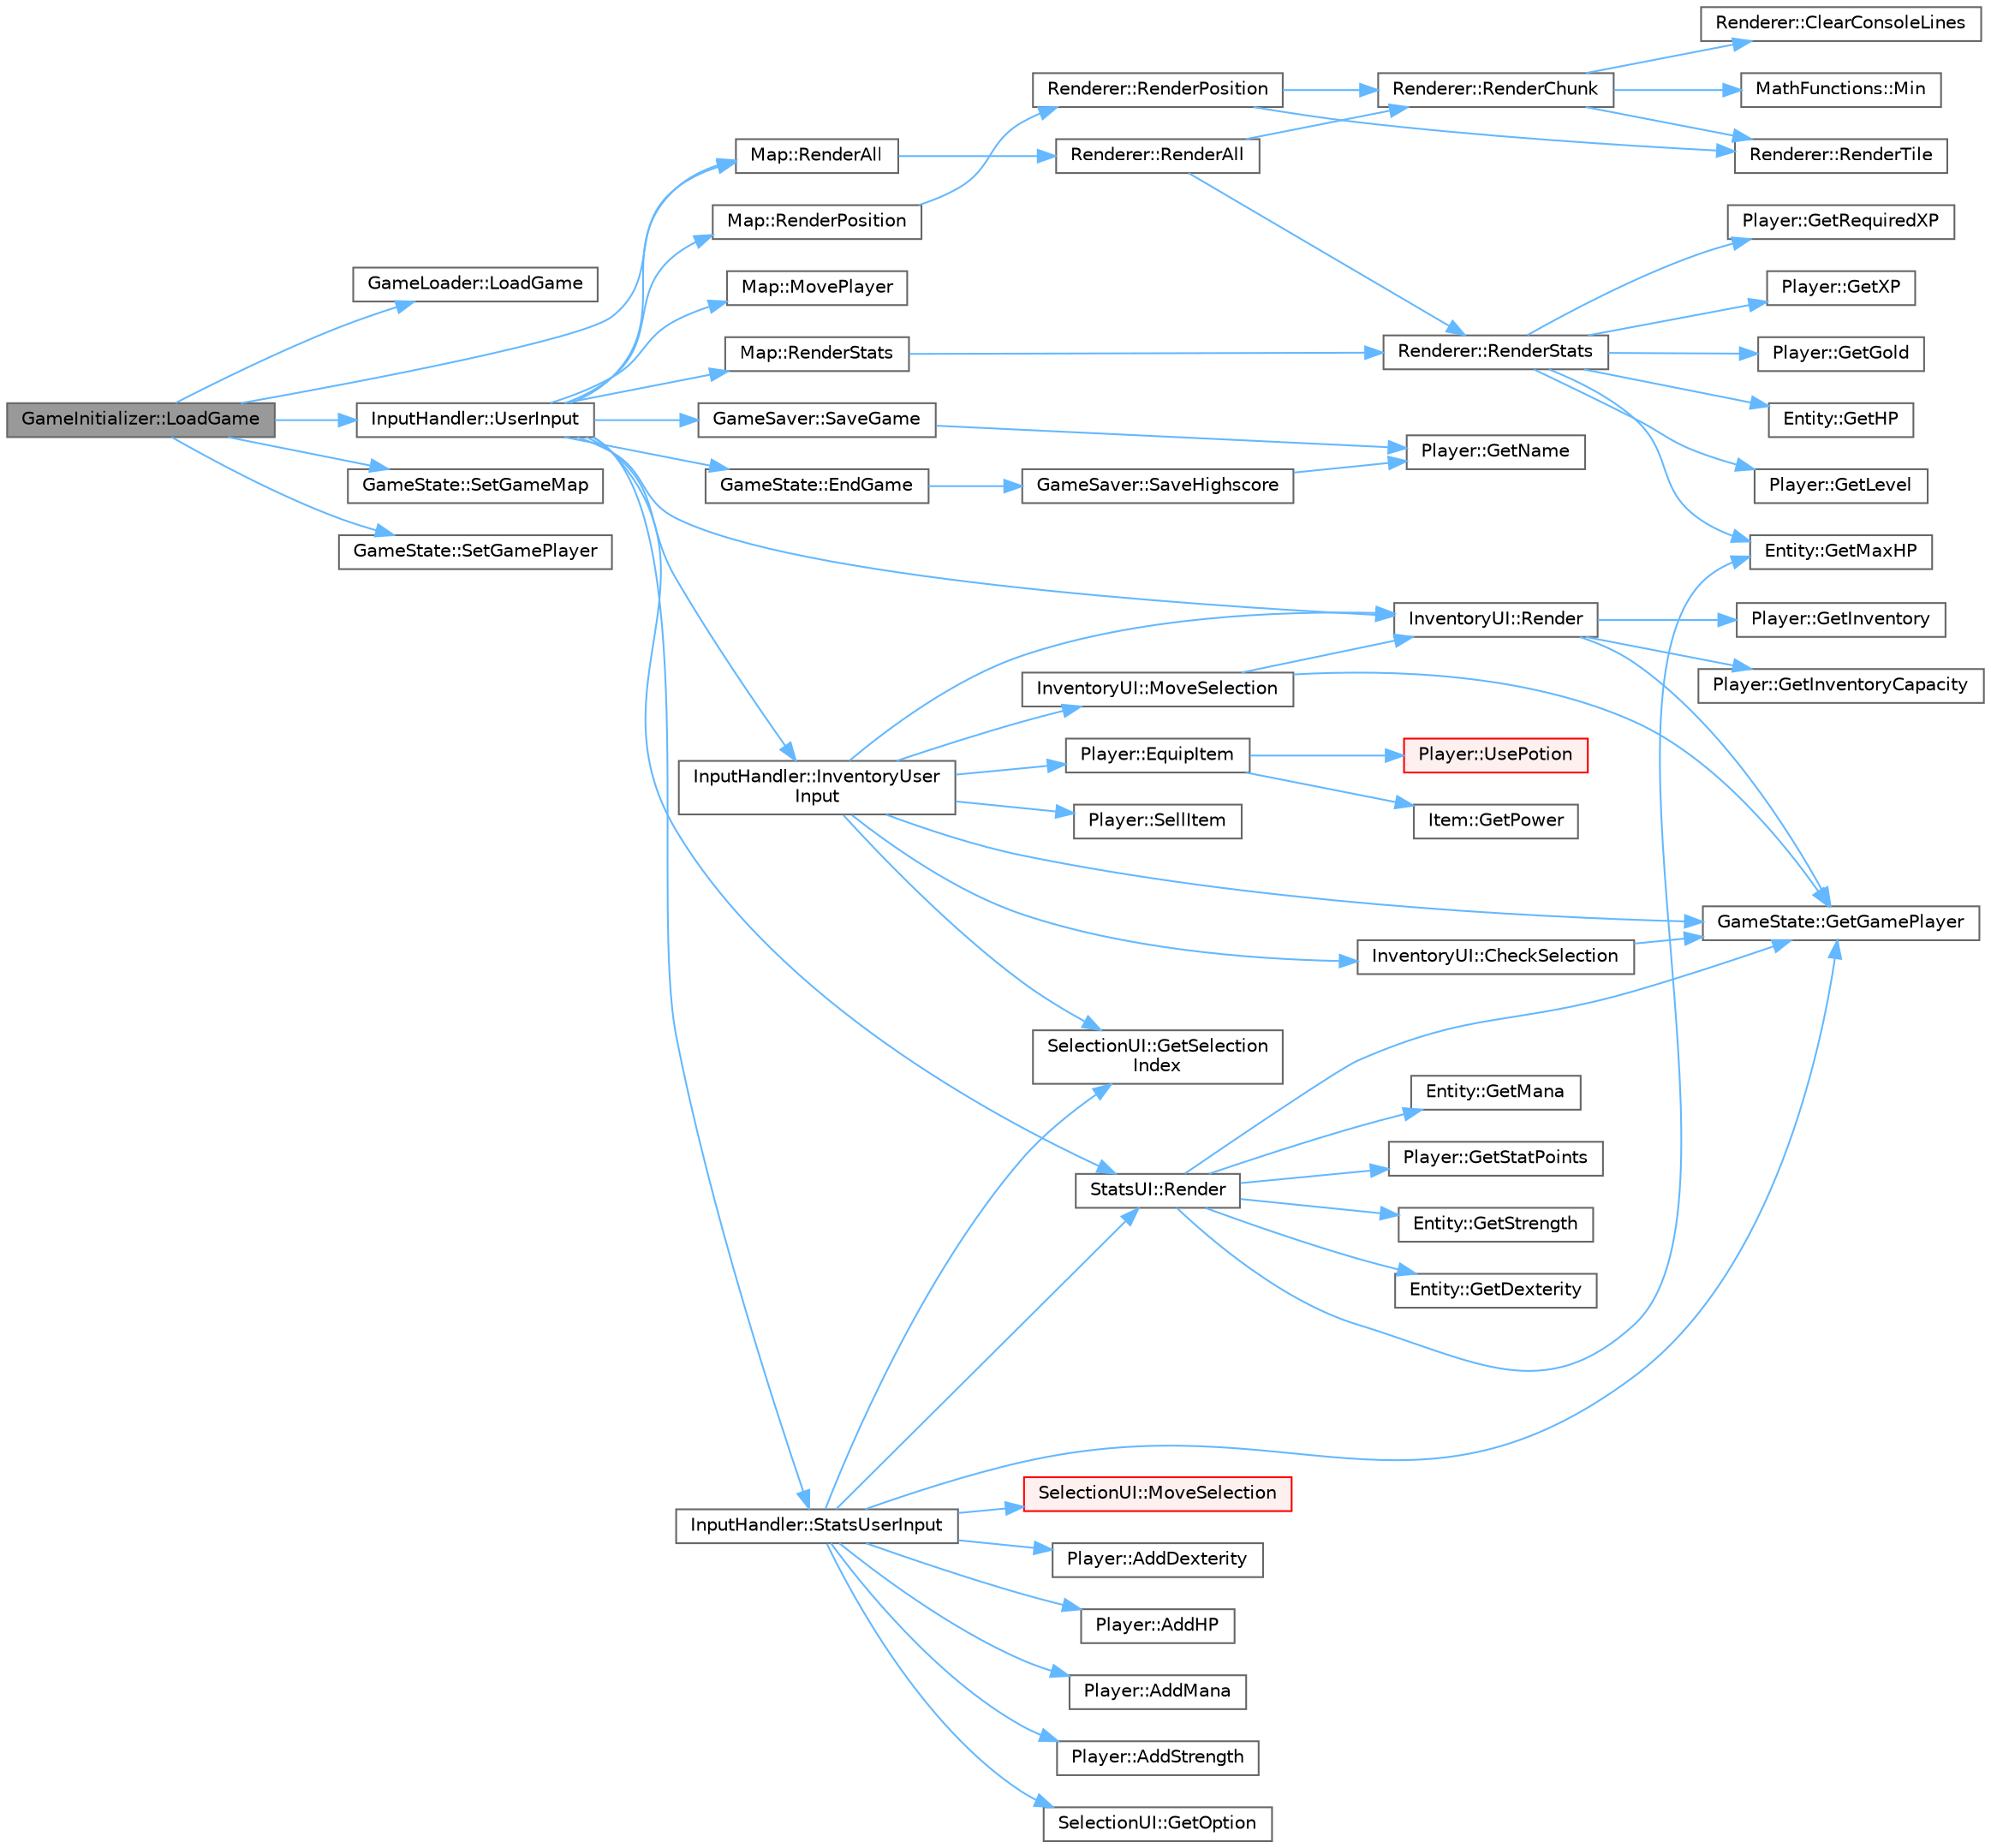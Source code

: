 digraph "GameInitializer::LoadGame"
{
 // LATEX_PDF_SIZE
  bgcolor="transparent";
  edge [fontname=Helvetica,fontsize=10,labelfontname=Helvetica,labelfontsize=10];
  node [fontname=Helvetica,fontsize=10,shape=box,height=0.2,width=0.4];
  rankdir="LR";
  Node1 [id="Node000001",label="GameInitializer::LoadGame",height=0.2,width=0.4,color="gray40", fillcolor="grey60", style="filled", fontcolor="black",tooltip="Loads a saved game from the specified directory."];
  Node1 -> Node2 [id="edge1_Node000001_Node000002",color="steelblue1",style="solid",tooltip=" "];
  Node2 [id="Node000002",label="GameLoader::LoadGame",height=0.2,width=0.4,color="grey40", fillcolor="white", style="filled",URL="$class_game_loader.html#a90e085e7fc2a1643f0539952750c9478",tooltip="Loads the game data from a save file."];
  Node1 -> Node3 [id="edge2_Node000001_Node000003",color="steelblue1",style="solid",tooltip=" "];
  Node3 [id="Node000003",label="Map::RenderAll",height=0.2,width=0.4,color="grey40", fillcolor="white", style="filled",URL="$class_map.html#aca8c6908e60633d6cbb50356adb244ed",tooltip="Renders all elements of the map."];
  Node3 -> Node4 [id="edge3_Node000003_Node000004",color="steelblue1",style="solid",tooltip=" "];
  Node4 [id="Node000004",label="Renderer::RenderAll",height=0.2,width=0.4,color="grey40", fillcolor="white", style="filled",URL="$class_renderer.html#a4b9534b25b7aaa77db529028db506fe1",tooltip="Renders the entire game map and player position on the console."];
  Node4 -> Node5 [id="edge4_Node000004_Node000005",color="steelblue1",style="solid",tooltip=" "];
  Node5 [id="Node000005",label="Renderer::RenderChunk",height=0.2,width=0.4,color="grey40", fillcolor="white", style="filled",URL="$class_renderer.html#ad5663b888320b7defaac139ce3a43387",tooltip="Renders a single chunk of the game map on the console."];
  Node5 -> Node6 [id="edge5_Node000005_Node000006",color="steelblue1",style="solid",tooltip=" "];
  Node6 [id="Node000006",label="Renderer::ClearConsoleLines",height=0.2,width=0.4,color="grey40", fillcolor="white", style="filled",URL="$class_renderer.html#ac5ab21b60330a2bcc77fc2e03d5fdfb4",tooltip="Clears the specified lines on the console."];
  Node5 -> Node7 [id="edge6_Node000005_Node000007",color="steelblue1",style="solid",tooltip=" "];
  Node7 [id="Node000007",label="MathFunctions::Min",height=0.2,width=0.4,color="grey40", fillcolor="white", style="filled",URL="$class_math_functions.html#a74b82eb6a465c581e48a9207b8e32009",tooltip="Returns the minimum of two unsigned integers."];
  Node5 -> Node8 [id="edge7_Node000005_Node000008",color="steelblue1",style="solid",tooltip=" "];
  Node8 [id="Node000008",label="Renderer::RenderTile",height=0.2,width=0.4,color="grey40", fillcolor="white", style="filled",URL="$class_renderer.html#aa94241894e0983a77439ba58057c7fee",tooltip="Renders a single tile on the console."];
  Node4 -> Node9 [id="edge8_Node000004_Node000009",color="steelblue1",style="solid",tooltip=" "];
  Node9 [id="Node000009",label="Renderer::RenderStats",height=0.2,width=0.4,color="grey40", fillcolor="white", style="filled",URL="$class_renderer.html#a9d637be028a796df2def962b166cbc3b",tooltip="Renders the player statistics on the console."];
  Node9 -> Node10 [id="edge9_Node000009_Node000010",color="steelblue1",style="solid",tooltip=" "];
  Node10 [id="Node000010",label="Player::GetGold",height=0.2,width=0.4,color="grey40", fillcolor="white", style="filled",URL="$class_player.html#ae8998911055deca652b0e53e787c6669",tooltip="Gets the amount of gold the player has."];
  Node9 -> Node11 [id="edge10_Node000009_Node000011",color="steelblue1",style="solid",tooltip=" "];
  Node11 [id="Node000011",label="Entity::GetHP",height=0.2,width=0.4,color="grey40", fillcolor="white", style="filled",URL="$class_entity.html#a6e859081bc51ff1aad43267aaeb61c57",tooltip="Gets the current health points attribute of the entity."];
  Node9 -> Node12 [id="edge11_Node000009_Node000012",color="steelblue1",style="solid",tooltip=" "];
  Node12 [id="Node000012",label="Player::GetLevel",height=0.2,width=0.4,color="grey40", fillcolor="white", style="filled",URL="$class_player.html#a660cd57549ab90f1ad50ef9b647bb090",tooltip="Gets the player's current level."];
  Node9 -> Node13 [id="edge12_Node000009_Node000013",color="steelblue1",style="solid",tooltip=" "];
  Node13 [id="Node000013",label="Entity::GetMaxHP",height=0.2,width=0.4,color="grey40", fillcolor="white", style="filled",URL="$class_entity.html#a744ee8b7de25a13cf950d29ff5099484",tooltip="Gets the maximum health points attribute of the entity."];
  Node9 -> Node14 [id="edge13_Node000009_Node000014",color="steelblue1",style="solid",tooltip=" "];
  Node14 [id="Node000014",label="Player::GetRequiredXP",height=0.2,width=0.4,color="grey40", fillcolor="white", style="filled",URL="$class_player.html#a70501de11e963ceb9d23f0147cdf31cc",tooltip="Gets the required XP for the player to level up."];
  Node9 -> Node15 [id="edge14_Node000009_Node000015",color="steelblue1",style="solid",tooltip=" "];
  Node15 [id="Node000015",label="Player::GetXP",height=0.2,width=0.4,color="grey40", fillcolor="white", style="filled",URL="$class_player.html#a68873bb0e60bda5b38854004bf4d95b9",tooltip="Gets the player's current XP."];
  Node1 -> Node16 [id="edge15_Node000001_Node000016",color="steelblue1",style="solid",tooltip=" "];
  Node16 [id="Node000016",label="GameState::SetGameMap",height=0.2,width=0.4,color="grey40", fillcolor="white", style="filled",URL="$class_game_state.html#a5db11863d236c0c50867fa0bdbef68a2",tooltip=" "];
  Node1 -> Node17 [id="edge16_Node000001_Node000017",color="steelblue1",style="solid",tooltip=" "];
  Node17 [id="Node000017",label="GameState::SetGamePlayer",height=0.2,width=0.4,color="grey40", fillcolor="white", style="filled",URL="$class_game_state.html#ada9e5f536b72ae2dd91f6051cbe02a51",tooltip=" "];
  Node1 -> Node18 [id="edge17_Node000001_Node000018",color="steelblue1",style="solid",tooltip=" "];
  Node18 [id="Node000018",label="InputHandler::UserInput",height=0.2,width=0.4,color="grey40", fillcolor="white", style="filled",URL="$class_input_handler.html#a41e6c1f2ba464836b12f0e5644957ccd",tooltip="Handles user input for map navigation."];
  Node18 -> Node19 [id="edge18_Node000018_Node000019",color="steelblue1",style="solid",tooltip=" "];
  Node19 [id="Node000019",label="GameState::EndGame",height=0.2,width=0.4,color="grey40", fillcolor="white", style="filled",URL="$class_game_state.html#a75f5002c9098349d3e3f023e1dfb20e8",tooltip=" "];
  Node19 -> Node20 [id="edge19_Node000019_Node000020",color="steelblue1",style="solid",tooltip=" "];
  Node20 [id="Node000020",label="GameSaver::SaveHighscore",height=0.2,width=0.4,color="grey40", fillcolor="white", style="filled",URL="$class_game_saver.html#afab0c0368ac42f60a17ccf52066e4aaa",tooltip="Saves the player's highscore to a specified directory."];
  Node20 -> Node21 [id="edge20_Node000020_Node000021",color="steelblue1",style="solid",tooltip=" "];
  Node21 [id="Node000021",label="Player::GetName",height=0.2,width=0.4,color="grey40", fillcolor="white", style="filled",URL="$class_player.html#affddef50f994746a860e2366e412917f",tooltip="Gets the name of the player."];
  Node18 -> Node22 [id="edge21_Node000018_Node000022",color="steelblue1",style="solid",tooltip=" "];
  Node22 [id="Node000022",label="InputHandler::InventoryUser\lInput",height=0.2,width=0.4,color="grey40", fillcolor="white", style="filled",URL="$class_input_handler.html#a46e9a06e7b4b10e165cf9dc1302bfaa8",tooltip="Handles user input for inventory management."];
  Node22 -> Node23 [id="edge22_Node000022_Node000023",color="steelblue1",style="solid",tooltip=" "];
  Node23 [id="Node000023",label="InventoryUI::CheckSelection",height=0.2,width=0.4,color="grey40", fillcolor="white", style="filled",URL="$class_inventory_u_i.html#a935f69ca8a944a2c3dd6cd65fc15fc92",tooltip="Checks the selected item in the inventory UI."];
  Node23 -> Node24 [id="edge23_Node000023_Node000024",color="steelblue1",style="solid",tooltip=" "];
  Node24 [id="Node000024",label="GameState::GetGamePlayer",height=0.2,width=0.4,color="grey40", fillcolor="white", style="filled",URL="$class_game_state.html#ae9cbe002761ccccece4ff619af1aea05",tooltip=" "];
  Node22 -> Node25 [id="edge24_Node000022_Node000025",color="steelblue1",style="solid",tooltip=" "];
  Node25 [id="Node000025",label="Player::EquipItem",height=0.2,width=0.4,color="grey40", fillcolor="white", style="filled",URL="$class_player.html#ae31dd4cf4062d3df3901203bc08f0a7d",tooltip="Equips an item from the player's inventory."];
  Node25 -> Node26 [id="edge25_Node000025_Node000026",color="steelblue1",style="solid",tooltip=" "];
  Node26 [id="Node000026",label="Item::GetPower",height=0.2,width=0.4,color="grey40", fillcolor="white", style="filled",URL="$class_item.html#aeb744c4cd682449f4c57c8531c04ce72",tooltip="Getter for the power of the item."];
  Node25 -> Node27 [id="edge26_Node000025_Node000027",color="steelblue1",style="solid",tooltip=" "];
  Node27 [id="Node000027",label="Player::UsePotion",height=0.2,width=0.4,color="red", fillcolor="#FFF0F0", style="filled",URL="$class_player.html#a5add429ea9d0513d752afb843bf190a0",tooltip="Uses a potion from the player's inventory."];
  Node22 -> Node24 [id="edge27_Node000022_Node000024",color="steelblue1",style="solid",tooltip=" "];
  Node22 -> Node29 [id="edge28_Node000022_Node000029",color="steelblue1",style="solid",tooltip=" "];
  Node29 [id="Node000029",label="SelectionUI::GetSelection\lIndex",height=0.2,width=0.4,color="grey40", fillcolor="white", style="filled",URL="$class_selection_u_i.html#a7e46fb4cb30cf470f0fa7e6c45fb1a85",tooltip="Gets the index of the currently selected option."];
  Node22 -> Node30 [id="edge29_Node000022_Node000030",color="steelblue1",style="solid",tooltip=" "];
  Node30 [id="Node000030",label="InventoryUI::MoveSelection",height=0.2,width=0.4,color="grey40", fillcolor="white", style="filled",URL="$class_inventory_u_i.html#af8fd4ff787e816b823732fc5dab0b414",tooltip="Moves the selection in the inventory UI."];
  Node30 -> Node24 [id="edge30_Node000030_Node000024",color="steelblue1",style="solid",tooltip=" "];
  Node30 -> Node31 [id="edge31_Node000030_Node000031",color="steelblue1",style="solid",tooltip=" "];
  Node31 [id="Node000031",label="InventoryUI::Render",height=0.2,width=0.4,color="grey40", fillcolor="white", style="filled",URL="$class_inventory_u_i.html#abfa020b6e6fbf812f8128a14e3c26134",tooltip="Renders the inventory UI."];
  Node31 -> Node24 [id="edge32_Node000031_Node000024",color="steelblue1",style="solid",tooltip=" "];
  Node31 -> Node32 [id="edge33_Node000031_Node000032",color="steelblue1",style="solid",tooltip=" "];
  Node32 [id="Node000032",label="Player::GetInventory",height=0.2,width=0.4,color="grey40", fillcolor="white", style="filled",URL="$class_player.html#a6f3e987f40925dc9b8d13959891c218b",tooltip="Gets the player's inventory."];
  Node31 -> Node33 [id="edge34_Node000031_Node000033",color="steelblue1",style="solid",tooltip=" "];
  Node33 [id="Node000033",label="Player::GetInventoryCapacity",height=0.2,width=0.4,color="grey40", fillcolor="white", style="filled",URL="$class_player.html#ac29cbeb9feafc33d0a4ad672b68fa61c",tooltip="Gets the capacity of the player's inventory."];
  Node22 -> Node31 [id="edge35_Node000022_Node000031",color="steelblue1",style="solid",tooltip=" "];
  Node22 -> Node34 [id="edge36_Node000022_Node000034",color="steelblue1",style="solid",tooltip=" "];
  Node34 [id="Node000034",label="Player::SellItem",height=0.2,width=0.4,color="grey40", fillcolor="white", style="filled",URL="$class_player.html#a573ef4cafc8aa5141ec36a716fe47965",tooltip="Sells an item from the player's inventory."];
  Node18 -> Node35 [id="edge37_Node000018_Node000035",color="steelblue1",style="solid",tooltip=" "];
  Node35 [id="Node000035",label="Map::MovePlayer",height=0.2,width=0.4,color="grey40", fillcolor="white", style="filled",URL="$class_map.html#a9fb43c95019f11e31ba85fc68da84fd8",tooltip="Moves the player to a new position."];
  Node18 -> Node31 [id="edge38_Node000018_Node000031",color="steelblue1",style="solid",tooltip=" "];
  Node18 -> Node36 [id="edge39_Node000018_Node000036",color="steelblue1",style="solid",tooltip=" "];
  Node36 [id="Node000036",label="StatsUI::Render",height=0.2,width=0.4,color="grey40", fillcolor="white", style="filled",URL="$class_stats_u_i.html#a9187af953a9cd0ba1ea799eecf1a3c5c",tooltip="Renders the statistics on the screen."];
  Node36 -> Node37 [id="edge40_Node000036_Node000037",color="steelblue1",style="solid",tooltip=" "];
  Node37 [id="Node000037",label="Entity::GetDexterity",height=0.2,width=0.4,color="grey40", fillcolor="white", style="filled",URL="$class_entity.html#aa486631fec98d5ce6e167c291fe0cc9c",tooltip="Gets the dexterity attribute of the entity."];
  Node36 -> Node24 [id="edge41_Node000036_Node000024",color="steelblue1",style="solid",tooltip=" "];
  Node36 -> Node38 [id="edge42_Node000036_Node000038",color="steelblue1",style="solid",tooltip=" "];
  Node38 [id="Node000038",label="Entity::GetMana",height=0.2,width=0.4,color="grey40", fillcolor="white", style="filled",URL="$class_entity.html#a97778852dc4b0b437f51e6a8384d6ee9",tooltip="Gets the mana attribute of the entity."];
  Node36 -> Node13 [id="edge43_Node000036_Node000013",color="steelblue1",style="solid",tooltip=" "];
  Node36 -> Node39 [id="edge44_Node000036_Node000039",color="steelblue1",style="solid",tooltip=" "];
  Node39 [id="Node000039",label="Player::GetStatPoints",height=0.2,width=0.4,color="grey40", fillcolor="white", style="filled",URL="$class_player.html#a444dfb7602d387020e5db9dbd82adf78",tooltip="Gets the number of stat points the player has."];
  Node36 -> Node40 [id="edge45_Node000036_Node000040",color="steelblue1",style="solid",tooltip=" "];
  Node40 [id="Node000040",label="Entity::GetStrength",height=0.2,width=0.4,color="grey40", fillcolor="white", style="filled",URL="$class_entity.html#ae8d382c156fbc9d7aeb746f47373b655",tooltip="Gets the strength attribute of the entity."];
  Node18 -> Node3 [id="edge46_Node000018_Node000003",color="steelblue1",style="solid",tooltip=" "];
  Node18 -> Node41 [id="edge47_Node000018_Node000041",color="steelblue1",style="solid",tooltip=" "];
  Node41 [id="Node000041",label="Map::RenderPosition",height=0.2,width=0.4,color="grey40", fillcolor="white", style="filled",URL="$class_map.html#a359e10690ce031050cf524ab2e1d7154",tooltip="Renders the player's position."];
  Node41 -> Node42 [id="edge48_Node000041_Node000042",color="steelblue1",style="solid",tooltip=" "];
  Node42 [id="Node000042",label="Renderer::RenderPosition",height=0.2,width=0.4,color="grey40", fillcolor="white", style="filled",URL="$class_renderer.html#ae24a23687403ad8d9606ec7694920dd3",tooltip="Renders the player position on the console."];
  Node42 -> Node5 [id="edge49_Node000042_Node000005",color="steelblue1",style="solid",tooltip=" "];
  Node42 -> Node8 [id="edge50_Node000042_Node000008",color="steelblue1",style="solid",tooltip=" "];
  Node18 -> Node43 [id="edge51_Node000018_Node000043",color="steelblue1",style="solid",tooltip=" "];
  Node43 [id="Node000043",label="Map::RenderStats",height=0.2,width=0.4,color="grey40", fillcolor="white", style="filled",URL="$class_map.html#a38f2e7bbe348cbb132c0379705e2f5cd",tooltip="Renders player stats."];
  Node43 -> Node9 [id="edge52_Node000043_Node000009",color="steelblue1",style="solid",tooltip=" "];
  Node18 -> Node44 [id="edge53_Node000018_Node000044",color="steelblue1",style="solid",tooltip=" "];
  Node44 [id="Node000044",label="GameSaver::SaveGame",height=0.2,width=0.4,color="grey40", fillcolor="white", style="filled",URL="$class_game_saver.html#ac09445acff5be4092fc37ed4950098c3",tooltip="Saves the game data including the player and map information to a specified directory."];
  Node44 -> Node21 [id="edge54_Node000044_Node000021",color="steelblue1",style="solid",tooltip=" "];
  Node18 -> Node45 [id="edge55_Node000018_Node000045",color="steelblue1",style="solid",tooltip=" "];
  Node45 [id="Node000045",label="InputHandler::StatsUserInput",height=0.2,width=0.4,color="grey40", fillcolor="white", style="filled",URL="$class_input_handler.html#a10f347a80886e0ad1636ffcf62373aca",tooltip="Handles user input for displaying player stats."];
  Node45 -> Node46 [id="edge56_Node000045_Node000046",color="steelblue1",style="solid",tooltip=" "];
  Node46 [id="Node000046",label="Player::AddDexterity",height=0.2,width=0.4,color="grey40", fillcolor="white", style="filled",URL="$class_player.html#af50d3e5c8f4fdcd70ce22a659d26ea47",tooltip="Increases the player's dexterity attribute."];
  Node45 -> Node47 [id="edge57_Node000045_Node000047",color="steelblue1",style="solid",tooltip=" "];
  Node47 [id="Node000047",label="Player::AddHP",height=0.2,width=0.4,color="grey40", fillcolor="white", style="filled",URL="$class_player.html#a849e9d1e7b54ad1c982e90a0180e2319",tooltip="Increases the player's maximum HP attribute."];
  Node45 -> Node48 [id="edge58_Node000045_Node000048",color="steelblue1",style="solid",tooltip=" "];
  Node48 [id="Node000048",label="Player::AddMana",height=0.2,width=0.4,color="grey40", fillcolor="white", style="filled",URL="$class_player.html#aa12dfb090663d983f0bb7a4e8a422269",tooltip="Increases the player's mana attribute."];
  Node45 -> Node49 [id="edge59_Node000045_Node000049",color="steelblue1",style="solid",tooltip=" "];
  Node49 [id="Node000049",label="Player::AddStrength",height=0.2,width=0.4,color="grey40", fillcolor="white", style="filled",URL="$class_player.html#a7e3220fba35c144b42251ea2c8be5721",tooltip="Increases the player's strength attribute."];
  Node45 -> Node24 [id="edge60_Node000045_Node000024",color="steelblue1",style="solid",tooltip=" "];
  Node45 -> Node50 [id="edge61_Node000045_Node000050",color="steelblue1",style="solid",tooltip=" "];
  Node50 [id="Node000050",label="SelectionUI::GetOption",height=0.2,width=0.4,color="grey40", fillcolor="white", style="filled",URL="$class_selection_u_i.html#a3c8dc39914656861fe792512d1a1baea",tooltip="Gets the option at the specified selection index."];
  Node45 -> Node29 [id="edge62_Node000045_Node000029",color="steelblue1",style="solid",tooltip=" "];
  Node45 -> Node51 [id="edge63_Node000045_Node000051",color="steelblue1",style="solid",tooltip=" "];
  Node51 [id="Node000051",label="SelectionUI::MoveSelection",height=0.2,width=0.4,color="red", fillcolor="#FFF0F0", style="filled",URL="$class_selection_u_i.html#a5c06553a8bb32cd881fb54b054cfc8af",tooltip="Moves the selection up or down based on the specified direction."];
  Node45 -> Node36 [id="edge64_Node000045_Node000036",color="steelblue1",style="solid",tooltip=" "];
}
